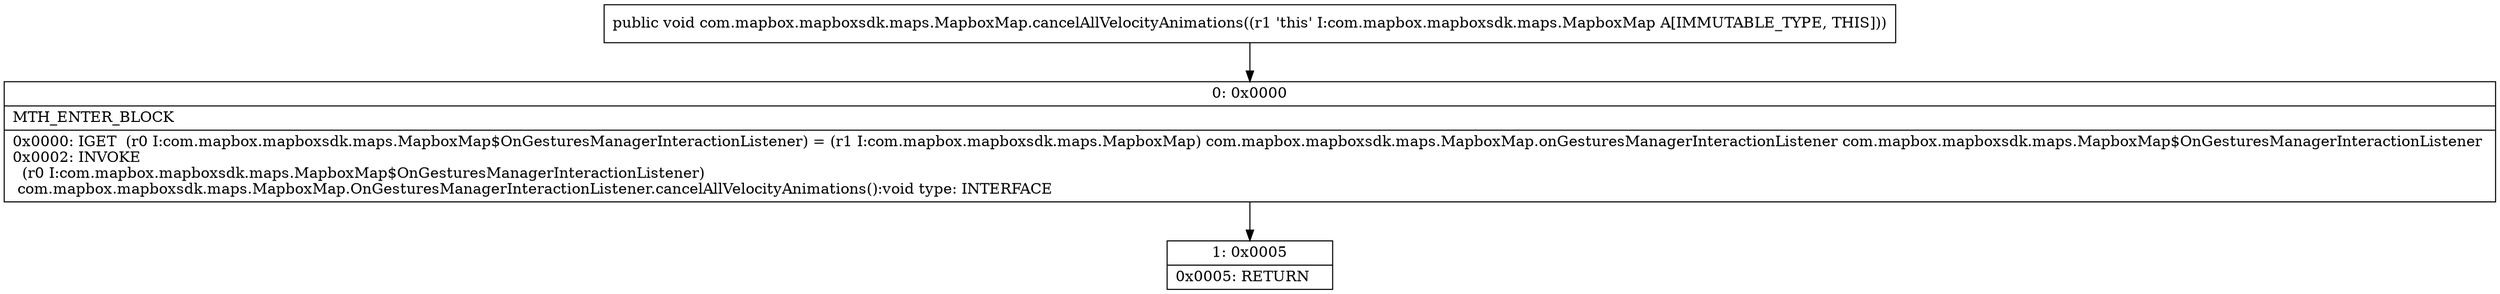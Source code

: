 digraph "CFG forcom.mapbox.mapboxsdk.maps.MapboxMap.cancelAllVelocityAnimations()V" {
Node_0 [shape=record,label="{0\:\ 0x0000|MTH_ENTER_BLOCK\l|0x0000: IGET  (r0 I:com.mapbox.mapboxsdk.maps.MapboxMap$OnGesturesManagerInteractionListener) = (r1 I:com.mapbox.mapboxsdk.maps.MapboxMap) com.mapbox.mapboxsdk.maps.MapboxMap.onGesturesManagerInteractionListener com.mapbox.mapboxsdk.maps.MapboxMap$OnGesturesManagerInteractionListener \l0x0002: INVOKE  \l  (r0 I:com.mapbox.mapboxsdk.maps.MapboxMap$OnGesturesManagerInteractionListener)\l com.mapbox.mapboxsdk.maps.MapboxMap.OnGesturesManagerInteractionListener.cancelAllVelocityAnimations():void type: INTERFACE \l}"];
Node_1 [shape=record,label="{1\:\ 0x0005|0x0005: RETURN   \l}"];
MethodNode[shape=record,label="{public void com.mapbox.mapboxsdk.maps.MapboxMap.cancelAllVelocityAnimations((r1 'this' I:com.mapbox.mapboxsdk.maps.MapboxMap A[IMMUTABLE_TYPE, THIS])) }"];
MethodNode -> Node_0;
Node_0 -> Node_1;
}

